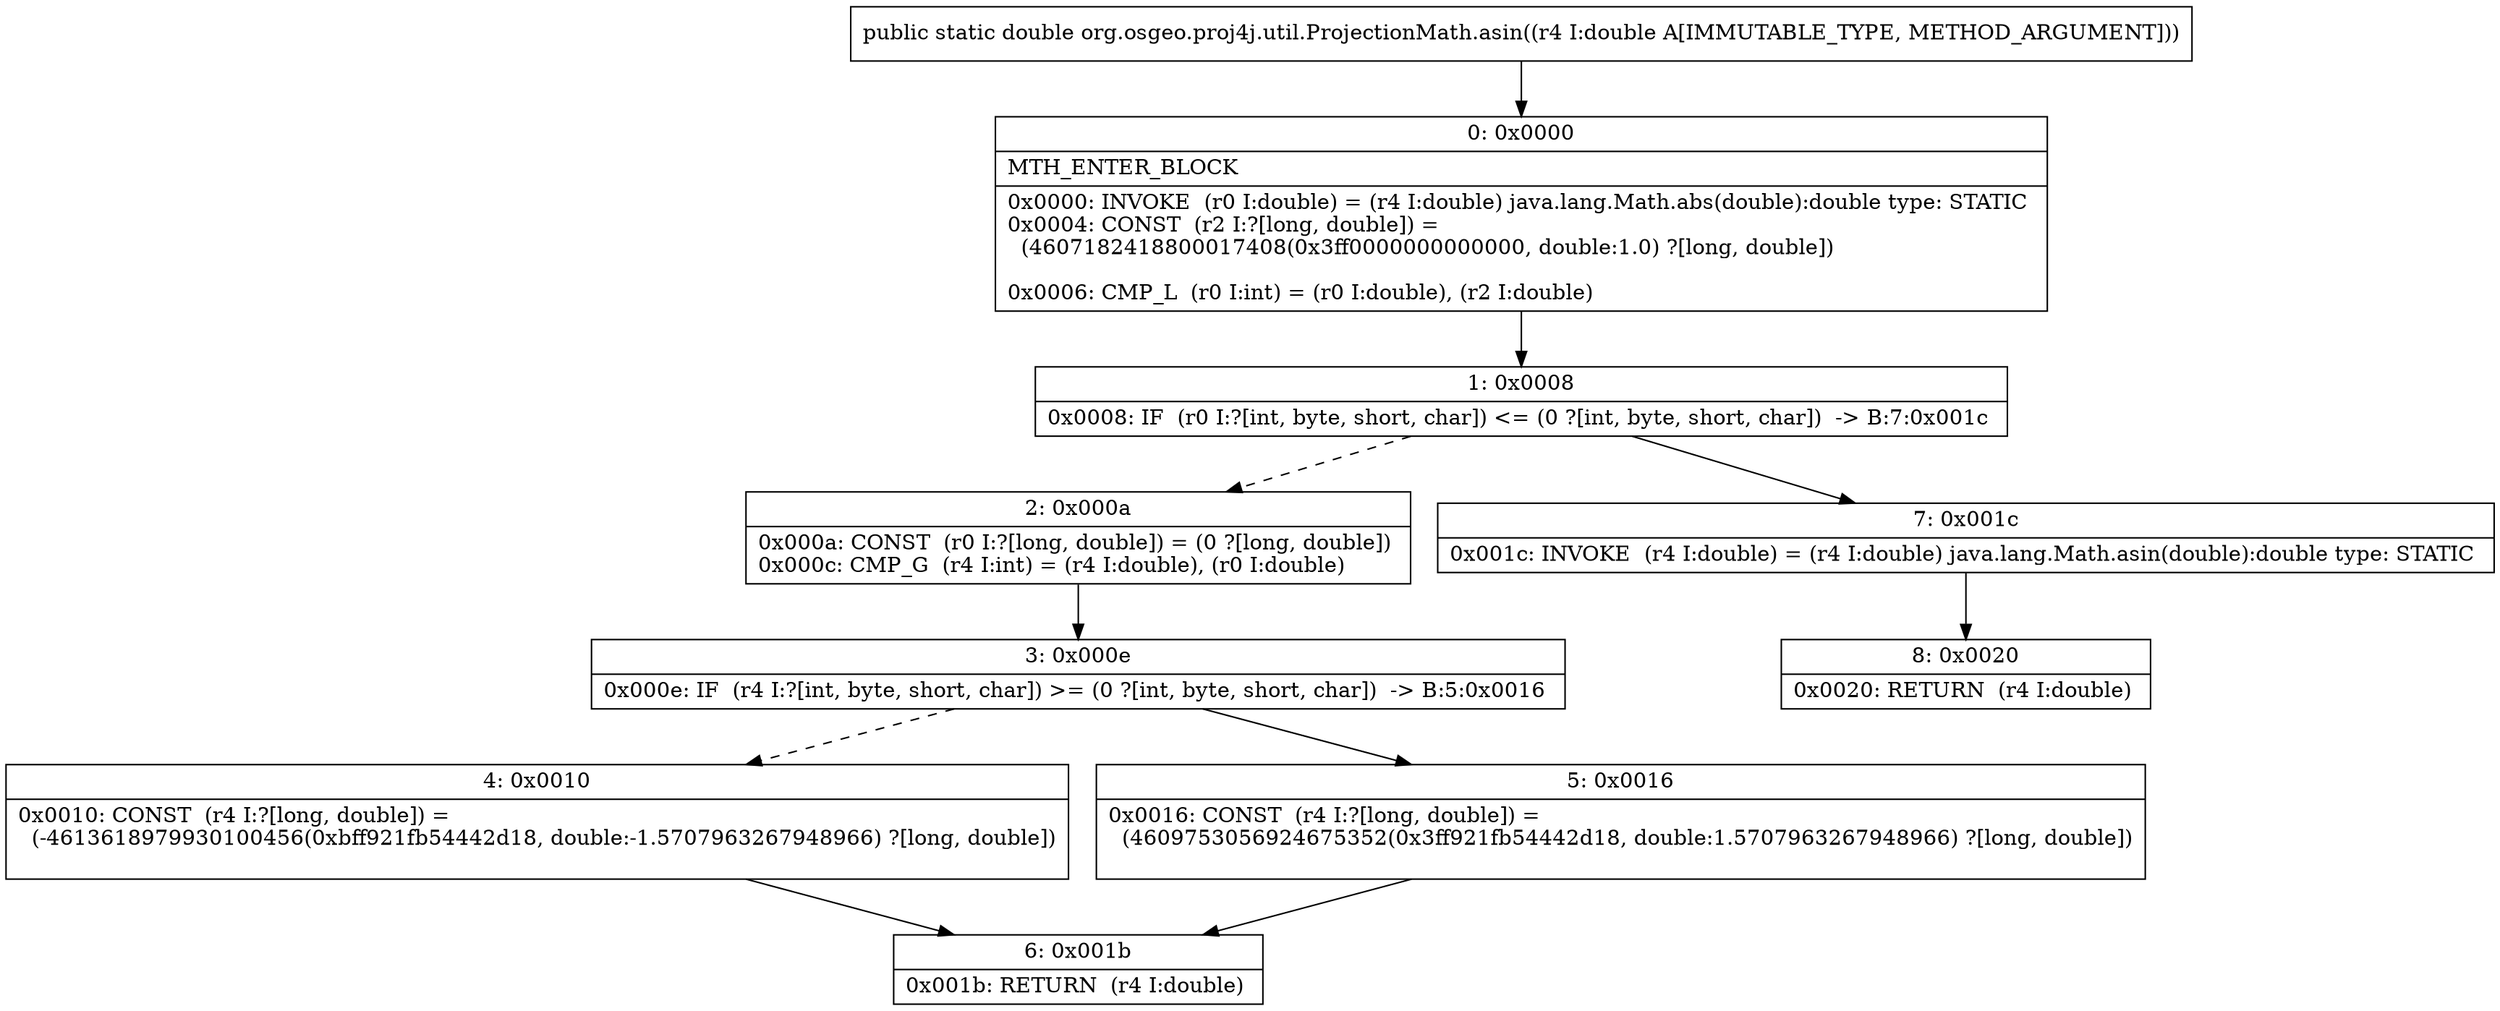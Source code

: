 digraph "CFG fororg.osgeo.proj4j.util.ProjectionMath.asin(D)D" {
Node_0 [shape=record,label="{0\:\ 0x0000|MTH_ENTER_BLOCK\l|0x0000: INVOKE  (r0 I:double) = (r4 I:double) java.lang.Math.abs(double):double type: STATIC \l0x0004: CONST  (r2 I:?[long, double]) = \l  (4607182418800017408(0x3ff0000000000000, double:1.0) ?[long, double])\l \l0x0006: CMP_L  (r0 I:int) = (r0 I:double), (r2 I:double) \l}"];
Node_1 [shape=record,label="{1\:\ 0x0008|0x0008: IF  (r0 I:?[int, byte, short, char]) \<= (0 ?[int, byte, short, char])  \-\> B:7:0x001c \l}"];
Node_2 [shape=record,label="{2\:\ 0x000a|0x000a: CONST  (r0 I:?[long, double]) = (0 ?[long, double]) \l0x000c: CMP_G  (r4 I:int) = (r4 I:double), (r0 I:double) \l}"];
Node_3 [shape=record,label="{3\:\ 0x000e|0x000e: IF  (r4 I:?[int, byte, short, char]) \>= (0 ?[int, byte, short, char])  \-\> B:5:0x0016 \l}"];
Node_4 [shape=record,label="{4\:\ 0x0010|0x0010: CONST  (r4 I:?[long, double]) = \l  (\-4613618979930100456(0xbff921fb54442d18, double:\-1.5707963267948966) ?[long, double])\l \l}"];
Node_5 [shape=record,label="{5\:\ 0x0016|0x0016: CONST  (r4 I:?[long, double]) = \l  (4609753056924675352(0x3ff921fb54442d18, double:1.5707963267948966) ?[long, double])\l \l}"];
Node_6 [shape=record,label="{6\:\ 0x001b|0x001b: RETURN  (r4 I:double) \l}"];
Node_7 [shape=record,label="{7\:\ 0x001c|0x001c: INVOKE  (r4 I:double) = (r4 I:double) java.lang.Math.asin(double):double type: STATIC \l}"];
Node_8 [shape=record,label="{8\:\ 0x0020|0x0020: RETURN  (r4 I:double) \l}"];
MethodNode[shape=record,label="{public static double org.osgeo.proj4j.util.ProjectionMath.asin((r4 I:double A[IMMUTABLE_TYPE, METHOD_ARGUMENT])) }"];
MethodNode -> Node_0;
Node_0 -> Node_1;
Node_1 -> Node_2[style=dashed];
Node_1 -> Node_7;
Node_2 -> Node_3;
Node_3 -> Node_4[style=dashed];
Node_3 -> Node_5;
Node_4 -> Node_6;
Node_5 -> Node_6;
Node_7 -> Node_8;
}

